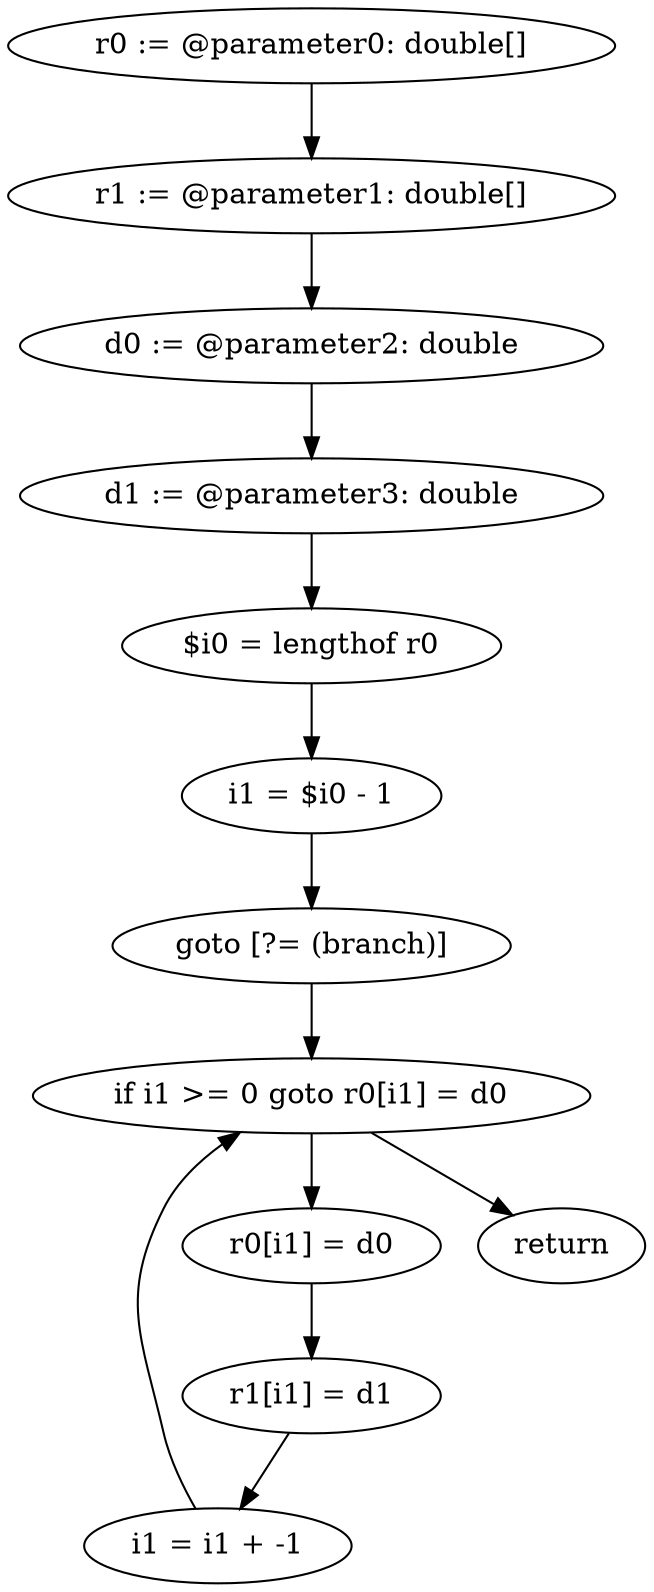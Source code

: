 digraph "unitGraph" {
    "r0 := @parameter0: double[]"
    "r1 := @parameter1: double[]"
    "d0 := @parameter2: double"
    "d1 := @parameter3: double"
    "$i0 = lengthof r0"
    "i1 = $i0 - 1"
    "goto [?= (branch)]"
    "r0[i1] = d0"
    "r1[i1] = d1"
    "i1 = i1 + -1"
    "if i1 >= 0 goto r0[i1] = d0"
    "return"
    "r0 := @parameter0: double[]"->"r1 := @parameter1: double[]";
    "r1 := @parameter1: double[]"->"d0 := @parameter2: double";
    "d0 := @parameter2: double"->"d1 := @parameter3: double";
    "d1 := @parameter3: double"->"$i0 = lengthof r0";
    "$i0 = lengthof r0"->"i1 = $i0 - 1";
    "i1 = $i0 - 1"->"goto [?= (branch)]";
    "goto [?= (branch)]"->"if i1 >= 0 goto r0[i1] = d0";
    "r0[i1] = d0"->"r1[i1] = d1";
    "r1[i1] = d1"->"i1 = i1 + -1";
    "i1 = i1 + -1"->"if i1 >= 0 goto r0[i1] = d0";
    "if i1 >= 0 goto r0[i1] = d0"->"return";
    "if i1 >= 0 goto r0[i1] = d0"->"r0[i1] = d0";
}
